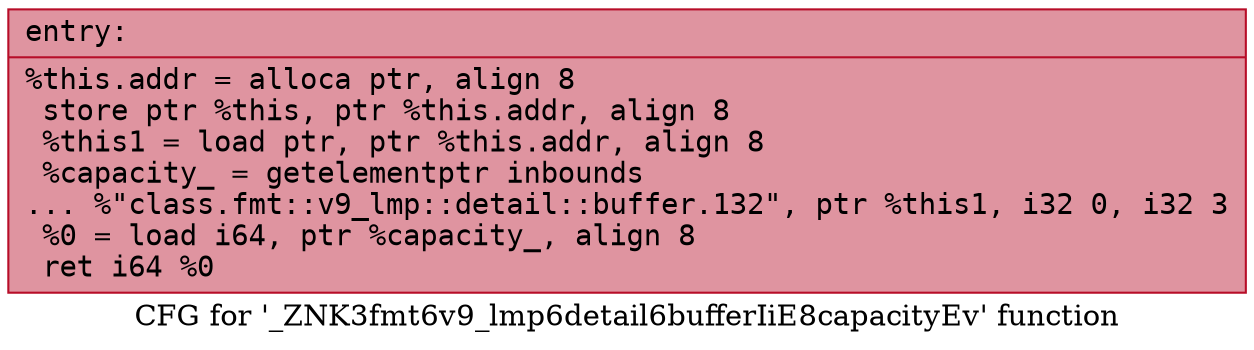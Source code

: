 digraph "CFG for '_ZNK3fmt6v9_lmp6detail6bufferIiE8capacityEv' function" {
	label="CFG for '_ZNK3fmt6v9_lmp6detail6bufferIiE8capacityEv' function";

	Node0x556bfed19560 [shape=record,color="#b70d28ff", style=filled, fillcolor="#b70d2870" fontname="Courier",label="{entry:\l|  %this.addr = alloca ptr, align 8\l  store ptr %this, ptr %this.addr, align 8\l  %this1 = load ptr, ptr %this.addr, align 8\l  %capacity_ = getelementptr inbounds\l... %\"class.fmt::v9_lmp::detail::buffer.132\", ptr %this1, i32 0, i32 3\l  %0 = load i64, ptr %capacity_, align 8\l  ret i64 %0\l}"];
}

